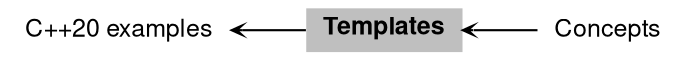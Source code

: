 digraph "Templates"
{
 // LATEX_PDF_SIZE
  bgcolor="transparent";
  edge [fontname="Helvetica,Arial,sans-serif",fontsize=15,labelfontsize=15 arrowhead=open arrowtail=open arrowsize=0.5];
  node [fontname="Helvetica,Arial,sans-serif",fontsize=15,fontsize=12 shape=plaintext];
  rankdir=LR;
  Node2 [label="C++20 examples",height=0.2,width=0.4,color="black",URL="$group__CPP20.html",tooltip=" "];
  Node3 [label="Concepts",height=0.2,width=0.4,color="black",URL="$group__conc20.html",tooltip=" "];
  Node1 [label=<<b>Templates</b>>,height=0.2,width=0.4,color="black", fillcolor="grey75", style="filled", fontcolor="black",tooltip=" "];
  Node2->Node1 [shape=plaintext, dir="back", style="solid"];
  Node1->Node3 [shape=plaintext, dir="back", style="solid"];
}
